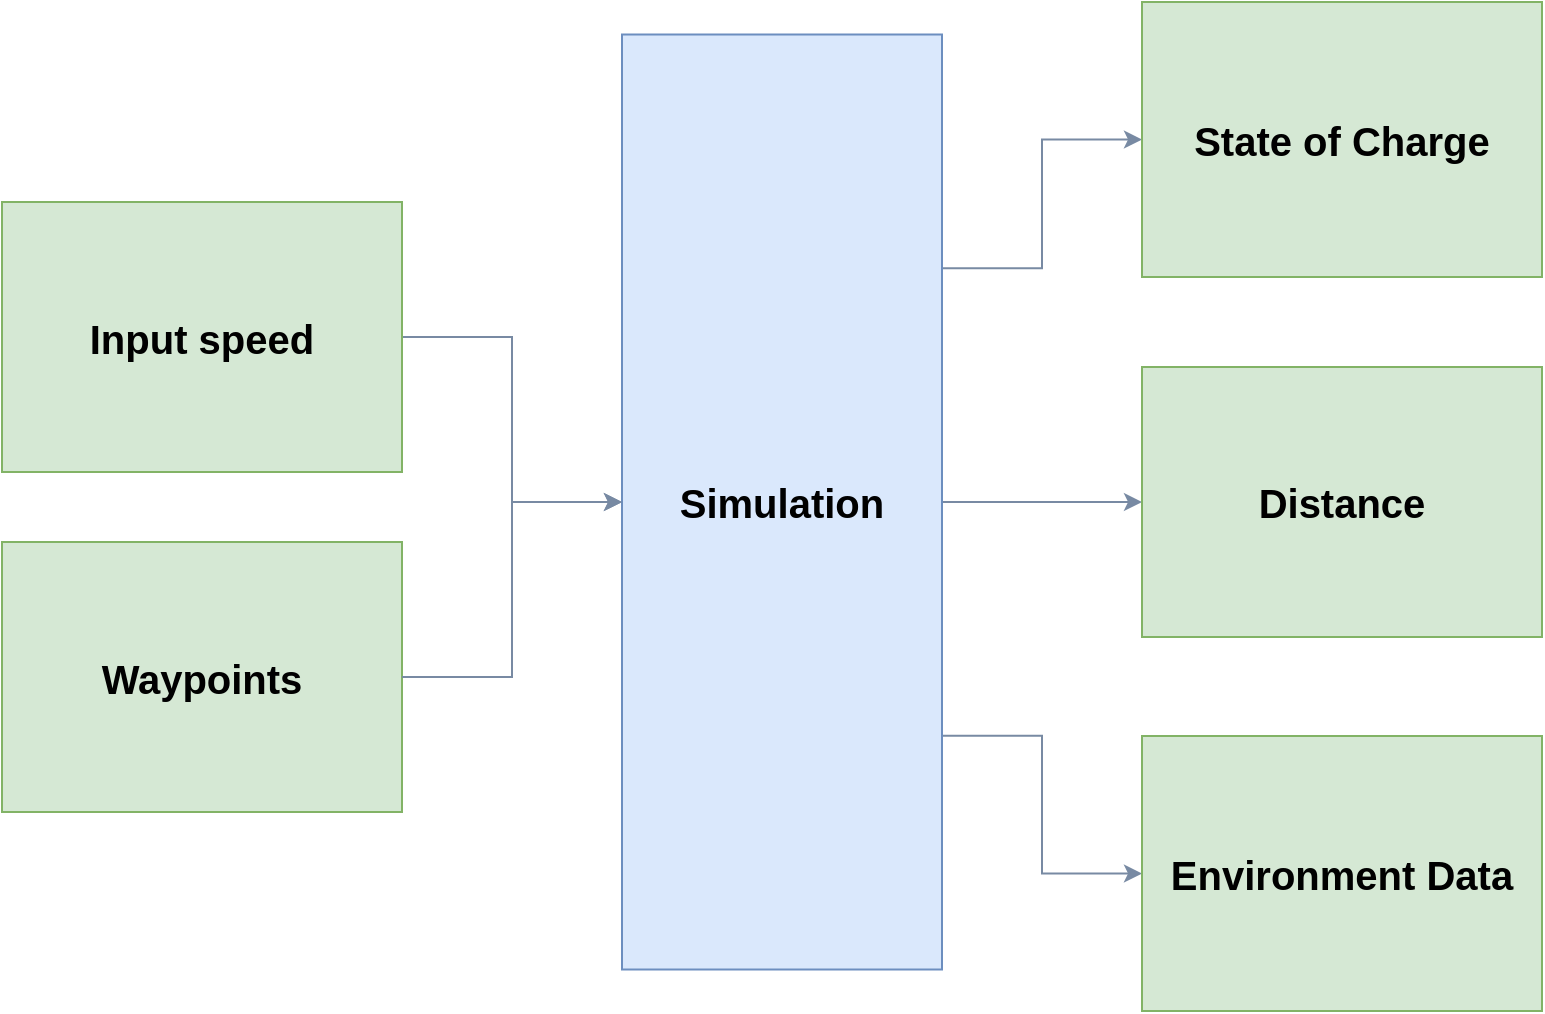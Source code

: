 <mxfile version="14.8.1" type="github">
  <diagram id="28VTI09ovEdbeb4I-dWO" name="Page-1">
    <mxGraphModel dx="2249" dy="743" grid="1" gridSize="10" guides="1" tooltips="1" connect="1" arrows="1" fold="1" page="1" pageScale="1" pageWidth="827" pageHeight="1169" math="0" shadow="0">
      <root>
        <mxCell id="0" />
        <mxCell id="1" parent="0" />
        <mxCell id="CGGK-X_BQEhCbvVUV3Iy-6" style="edgeStyle=orthogonalEdgeStyle;rounded=0;orthogonalLoop=1;jettySize=auto;html=1;exitX=1;exitY=0.5;exitDx=0;exitDy=0;entryX=0;entryY=0.5;entryDx=0;entryDy=0;fontStyle=1;strokeColor=#788AA3;fontSize=20;fontColor=#EDEDED;" edge="1" parent="1" source="CGGK-X_BQEhCbvVUV3Iy-1" target="CGGK-X_BQEhCbvVUV3Iy-3">
          <mxGeometry relative="1" as="geometry" />
        </mxCell>
        <mxCell id="CGGK-X_BQEhCbvVUV3Iy-10" style="edgeStyle=orthogonalEdgeStyle;rounded=0;orthogonalLoop=1;jettySize=auto;html=1;exitX=1;exitY=0.25;exitDx=0;exitDy=0;fontStyle=1;strokeColor=#788AA3;fontSize=20;fontColor=#EDEDED;" edge="1" parent="1" source="CGGK-X_BQEhCbvVUV3Iy-1" target="CGGK-X_BQEhCbvVUV3Iy-9">
          <mxGeometry relative="1" as="geometry" />
        </mxCell>
        <mxCell id="CGGK-X_BQEhCbvVUV3Iy-11" style="edgeStyle=orthogonalEdgeStyle;rounded=0;orthogonalLoop=1;jettySize=auto;html=1;exitX=1;exitY=0.75;exitDx=0;exitDy=0;fontStyle=1;strokeColor=#788AA3;fontSize=20;fontColor=#EDEDED;" edge="1" parent="1" source="CGGK-X_BQEhCbvVUV3Iy-1" target="CGGK-X_BQEhCbvVUV3Iy-8">
          <mxGeometry relative="1" as="geometry" />
        </mxCell>
        <mxCell id="CGGK-X_BQEhCbvVUV3Iy-1" value="Simulation" style="rounded=0;whiteSpace=wrap;html=1;fontStyle=1;fillColor=#dae8fc;strokeColor=#6c8ebf;fontSize=20;" vertex="1" parent="1">
          <mxGeometry x="290" y="96.25" width="160" height="467.5" as="geometry" />
        </mxCell>
        <mxCell id="CGGK-X_BQEhCbvVUV3Iy-5" style="edgeStyle=orthogonalEdgeStyle;rounded=0;orthogonalLoop=1;jettySize=auto;html=1;exitX=1;exitY=0.5;exitDx=0;exitDy=0;entryX=0;entryY=0.5;entryDx=0;entryDy=0;fontStyle=1;strokeColor=#788AA3;fontSize=20;fontColor=#EDEDED;" edge="1" parent="1" source="CGGK-X_BQEhCbvVUV3Iy-2" target="CGGK-X_BQEhCbvVUV3Iy-1">
          <mxGeometry relative="1" as="geometry" />
        </mxCell>
        <mxCell id="CGGK-X_BQEhCbvVUV3Iy-2" value="Input speed" style="rounded=0;whiteSpace=wrap;html=1;fontStyle=1;fillColor=#d5e8d4;strokeColor=#82b366;fontSize=20;" vertex="1" parent="1">
          <mxGeometry x="-20" y="180" width="200" height="135" as="geometry" />
        </mxCell>
        <mxCell id="CGGK-X_BQEhCbvVUV3Iy-3" value="Distance" style="rounded=0;whiteSpace=wrap;html=1;fontStyle=1;fillColor=#d5e8d4;strokeColor=#82b366;fontSize=20;" vertex="1" parent="1">
          <mxGeometry x="550" y="262.5" width="200" height="135" as="geometry" />
        </mxCell>
        <mxCell id="CGGK-X_BQEhCbvVUV3Iy-8" value="Environment Data" style="rounded=0;whiteSpace=wrap;html=1;fontStyle=1;fillColor=#d5e8d4;strokeColor=#82b366;fontSize=20;" vertex="1" parent="1">
          <mxGeometry x="550" y="447" width="200" height="137.5" as="geometry" />
        </mxCell>
        <mxCell id="CGGK-X_BQEhCbvVUV3Iy-9" value="State of Charge" style="rounded=0;whiteSpace=wrap;html=1;fontStyle=1;fillColor=#d5e8d4;strokeColor=#82b366;fontSize=20;" vertex="1" parent="1">
          <mxGeometry x="550" y="80" width="200" height="137.5" as="geometry" />
        </mxCell>
        <mxCell id="CGGK-X_BQEhCbvVUV3Iy-15" value="Waypoints" style="rounded=0;whiteSpace=wrap;html=1;fontStyle=1;fillColor=#d5e8d4;strokeColor=#82b366;fontSize=20;" vertex="1" parent="1">
          <mxGeometry x="-20" y="350" width="200" height="135" as="geometry" />
        </mxCell>
        <mxCell id="CGGK-X_BQEhCbvVUV3Iy-17" style="edgeStyle=orthogonalEdgeStyle;rounded=0;orthogonalLoop=1;jettySize=auto;html=1;exitX=1;exitY=0.5;exitDx=0;exitDy=0;fontStyle=1;strokeColor=#788AA3;fontSize=20;fontColor=#EDEDED;" edge="1" parent="1" source="CGGK-X_BQEhCbvVUV3Iy-15" target="CGGK-X_BQEhCbvVUV3Iy-1">
          <mxGeometry relative="1" as="geometry">
            <mxPoint x="160" y="540" as="sourcePoint" />
            <mxPoint x="270" y="622.5" as="targetPoint" />
          </mxGeometry>
        </mxCell>
      </root>
    </mxGraphModel>
  </diagram>
</mxfile>
